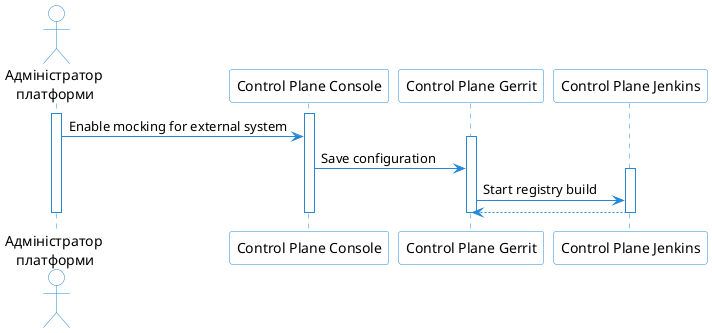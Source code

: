 @startuml

skinparam shadowing false
skinparam DatabaseBackgroundColor white
skinparam DatabaseBorderColor #2688d4
skinparam QueueBackgroundColor white
skinparam QueueBorderColor #2688d4
skinparam NoteBackgroundColor white
skinparam NoteBorderColor #2688d4
skinparam EntityBackgroundColor white
skinparam EntityBorderColor #2688d4
skinparam ControlBackgroundColor white
skinparam ControlBorderColor #2688d4
skinparam ActorBackgroundColor white

skinparam sequence {
    ArrowColor #2688d4
    ActorBorderColor #2688d4
    LifeLineBorderColor #2688d4
    ParticipantBorderColor #2688d4
    ParticipantBackgroundColor white
    BoxBorderColor #2688d4
    BoxBackgroundColor white
}

skinparam responseMessageBelowArrow true

actor "Адміністратор\n платформи" as Client

participant "Control Plane Console" as CP
participant "Control Plane Gerrit" as Gerrit
participant "Control Plane Jenkins" as Jenkins

activate Client

activate CP
Client -> CP :Enable mocking for external system
activate Gerrit
CP -> Gerrit :Save configuration
activate Jenkins
Gerrit -> Jenkins : Start registry build
Gerrit <-- Jenkins

deactivate CP
deactivate Client
deactivate Gerrit
deactivate Jenkins


@enduml